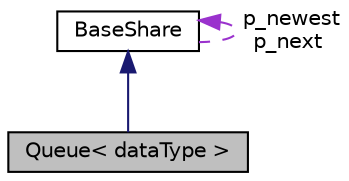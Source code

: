 digraph "Queue&lt; dataType &gt;"
{
 // LATEX_PDF_SIZE
  edge [fontname="Helvetica",fontsize="10",labelfontname="Helvetica",labelfontsize="10"];
  node [fontname="Helvetica",fontsize="10",shape=record];
  Node1 [label="Queue\< dataType \>",height=0.2,width=0.4,color="black", fillcolor="grey75", style="filled", fontcolor="black",tooltip="Implements a queue to transmit data from one RTOS task to another."];
  Node2 -> Node1 [dir="back",color="midnightblue",fontsize="10",style="solid",fontname="Helvetica"];
  Node2 [label="BaseShare",height=0.2,width=0.4,color="black", fillcolor="white", style="filled",URL="$classBaseShare.html",tooltip="Base class for classes that share data in a thread-safe manner between tasks."];
  Node2 -> Node2 [dir="back",color="darkorchid3",fontsize="10",style="dashed",label=" p_newest\np_next" ,fontname="Helvetica"];
}
